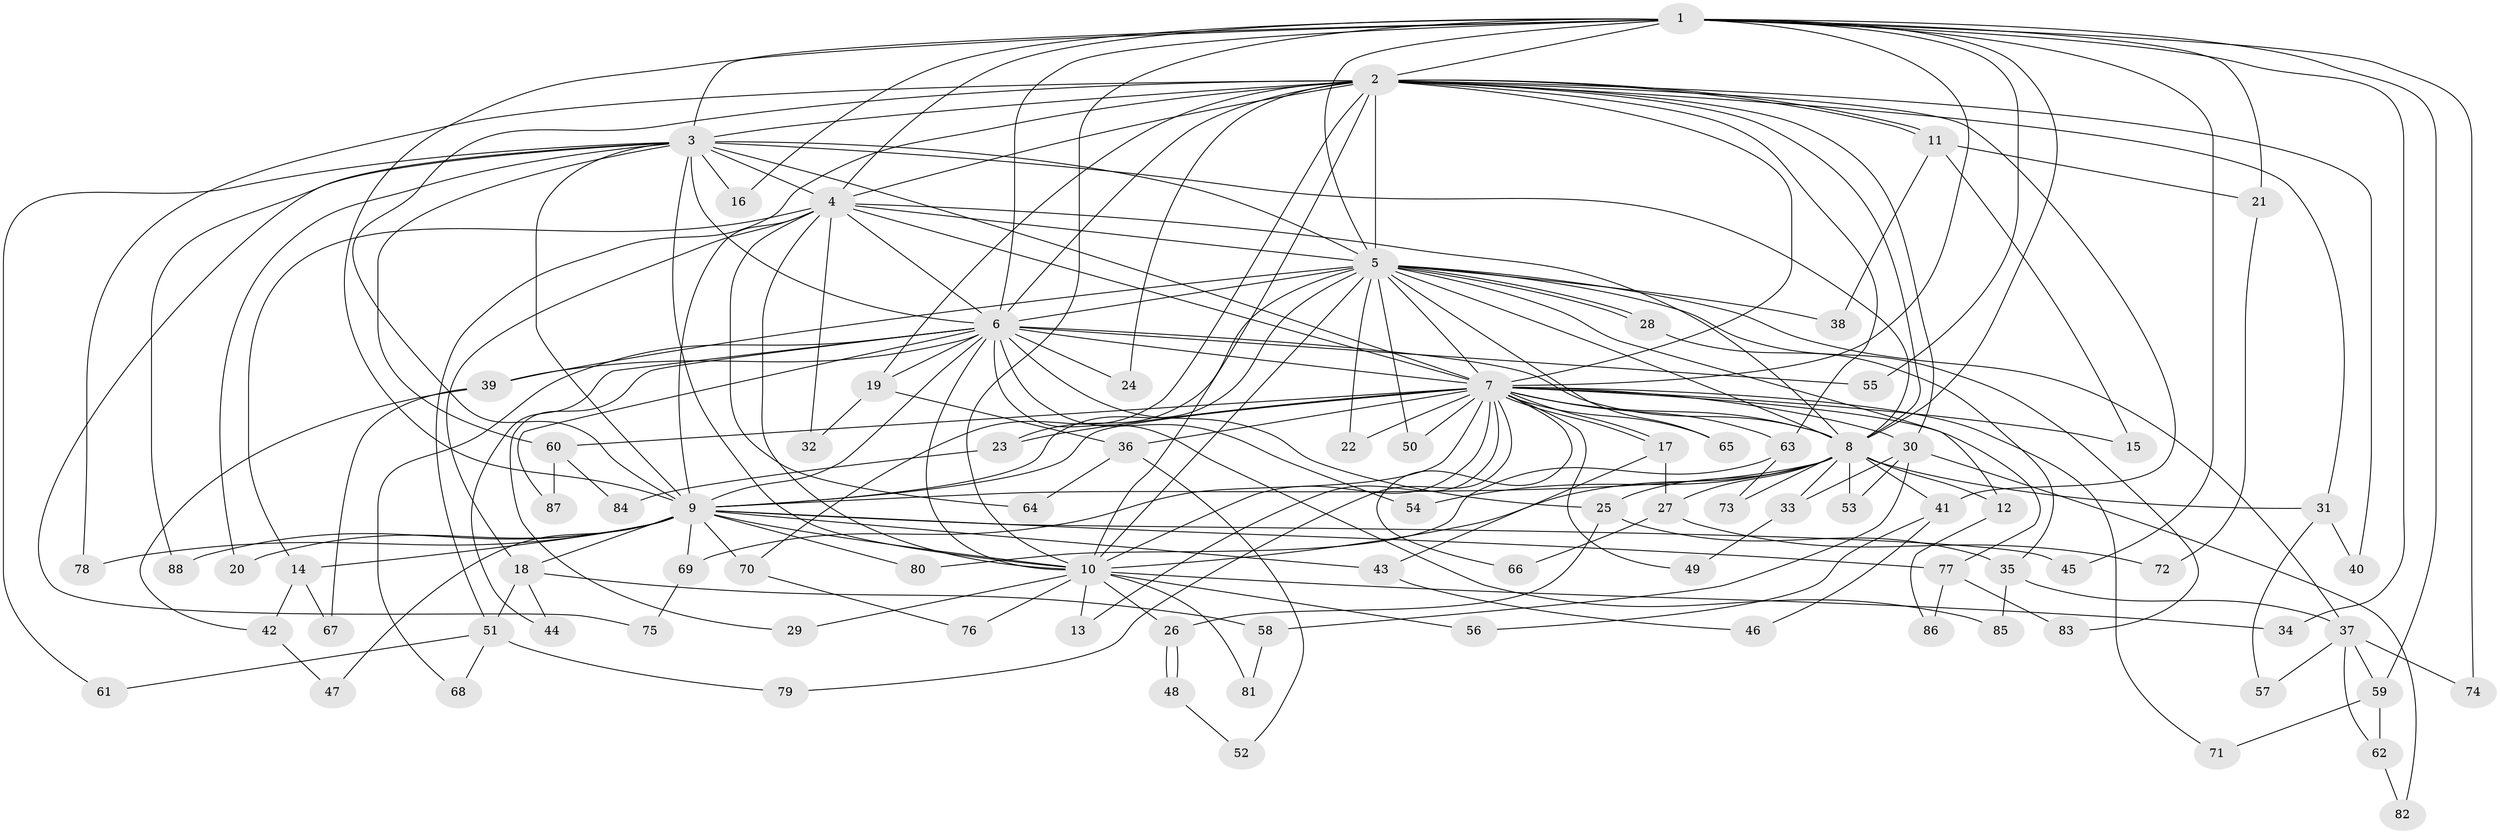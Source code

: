 // Generated by graph-tools (version 1.1) at 2025/13/03/09/25 04:13:58]
// undirected, 88 vertices, 201 edges
graph export_dot {
graph [start="1"]
  node [color=gray90,style=filled];
  1;
  2;
  3;
  4;
  5;
  6;
  7;
  8;
  9;
  10;
  11;
  12;
  13;
  14;
  15;
  16;
  17;
  18;
  19;
  20;
  21;
  22;
  23;
  24;
  25;
  26;
  27;
  28;
  29;
  30;
  31;
  32;
  33;
  34;
  35;
  36;
  37;
  38;
  39;
  40;
  41;
  42;
  43;
  44;
  45;
  46;
  47;
  48;
  49;
  50;
  51;
  52;
  53;
  54;
  55;
  56;
  57;
  58;
  59;
  60;
  61;
  62;
  63;
  64;
  65;
  66;
  67;
  68;
  69;
  70;
  71;
  72;
  73;
  74;
  75;
  76;
  77;
  78;
  79;
  80;
  81;
  82;
  83;
  84;
  85;
  86;
  87;
  88;
  1 -- 2;
  1 -- 3;
  1 -- 4;
  1 -- 5;
  1 -- 6;
  1 -- 7;
  1 -- 8;
  1 -- 9;
  1 -- 10;
  1 -- 16;
  1 -- 21;
  1 -- 34;
  1 -- 45;
  1 -- 55;
  1 -- 59;
  1 -- 74;
  2 -- 3;
  2 -- 4;
  2 -- 5;
  2 -- 6;
  2 -- 7;
  2 -- 8;
  2 -- 9;
  2 -- 10;
  2 -- 11;
  2 -- 11;
  2 -- 19;
  2 -- 24;
  2 -- 30;
  2 -- 31;
  2 -- 40;
  2 -- 41;
  2 -- 51;
  2 -- 63;
  2 -- 70;
  2 -- 78;
  3 -- 4;
  3 -- 5;
  3 -- 6;
  3 -- 7;
  3 -- 8;
  3 -- 9;
  3 -- 10;
  3 -- 16;
  3 -- 20;
  3 -- 60;
  3 -- 61;
  3 -- 75;
  3 -- 88;
  4 -- 5;
  4 -- 6;
  4 -- 7;
  4 -- 8;
  4 -- 9;
  4 -- 10;
  4 -- 14;
  4 -- 18;
  4 -- 32;
  4 -- 64;
  5 -- 6;
  5 -- 7;
  5 -- 8;
  5 -- 9;
  5 -- 10;
  5 -- 12;
  5 -- 22;
  5 -- 23;
  5 -- 28;
  5 -- 28;
  5 -- 37;
  5 -- 38;
  5 -- 39;
  5 -- 50;
  5 -- 65;
  5 -- 83;
  6 -- 7;
  6 -- 8;
  6 -- 9;
  6 -- 10;
  6 -- 19;
  6 -- 24;
  6 -- 25;
  6 -- 29;
  6 -- 39;
  6 -- 44;
  6 -- 54;
  6 -- 55;
  6 -- 68;
  6 -- 85;
  6 -- 87;
  7 -- 8;
  7 -- 9;
  7 -- 10;
  7 -- 13;
  7 -- 15;
  7 -- 17;
  7 -- 17;
  7 -- 22;
  7 -- 23;
  7 -- 30;
  7 -- 36;
  7 -- 49;
  7 -- 50;
  7 -- 60;
  7 -- 63;
  7 -- 65;
  7 -- 66;
  7 -- 69;
  7 -- 71;
  7 -- 77;
  7 -- 79;
  8 -- 9;
  8 -- 10;
  8 -- 12;
  8 -- 25;
  8 -- 27;
  8 -- 31;
  8 -- 33;
  8 -- 41;
  8 -- 53;
  8 -- 54;
  8 -- 73;
  9 -- 10;
  9 -- 14;
  9 -- 18;
  9 -- 20;
  9 -- 43;
  9 -- 45;
  9 -- 47;
  9 -- 69;
  9 -- 70;
  9 -- 77;
  9 -- 78;
  9 -- 80;
  9 -- 88;
  10 -- 13;
  10 -- 26;
  10 -- 29;
  10 -- 34;
  10 -- 56;
  10 -- 76;
  10 -- 81;
  11 -- 15;
  11 -- 21;
  11 -- 38;
  12 -- 86;
  14 -- 42;
  14 -- 67;
  17 -- 27;
  17 -- 43;
  18 -- 44;
  18 -- 51;
  18 -- 58;
  19 -- 32;
  19 -- 36;
  21 -- 72;
  23 -- 84;
  25 -- 26;
  25 -- 35;
  26 -- 48;
  26 -- 48;
  27 -- 66;
  27 -- 72;
  28 -- 35;
  30 -- 33;
  30 -- 53;
  30 -- 58;
  30 -- 82;
  31 -- 40;
  31 -- 57;
  33 -- 49;
  35 -- 37;
  35 -- 85;
  36 -- 52;
  36 -- 64;
  37 -- 57;
  37 -- 59;
  37 -- 62;
  37 -- 74;
  39 -- 42;
  39 -- 67;
  41 -- 46;
  41 -- 56;
  42 -- 47;
  43 -- 46;
  48 -- 52;
  51 -- 61;
  51 -- 68;
  51 -- 79;
  58 -- 81;
  59 -- 62;
  59 -- 71;
  60 -- 84;
  60 -- 87;
  62 -- 82;
  63 -- 73;
  63 -- 80;
  69 -- 75;
  70 -- 76;
  77 -- 83;
  77 -- 86;
}
